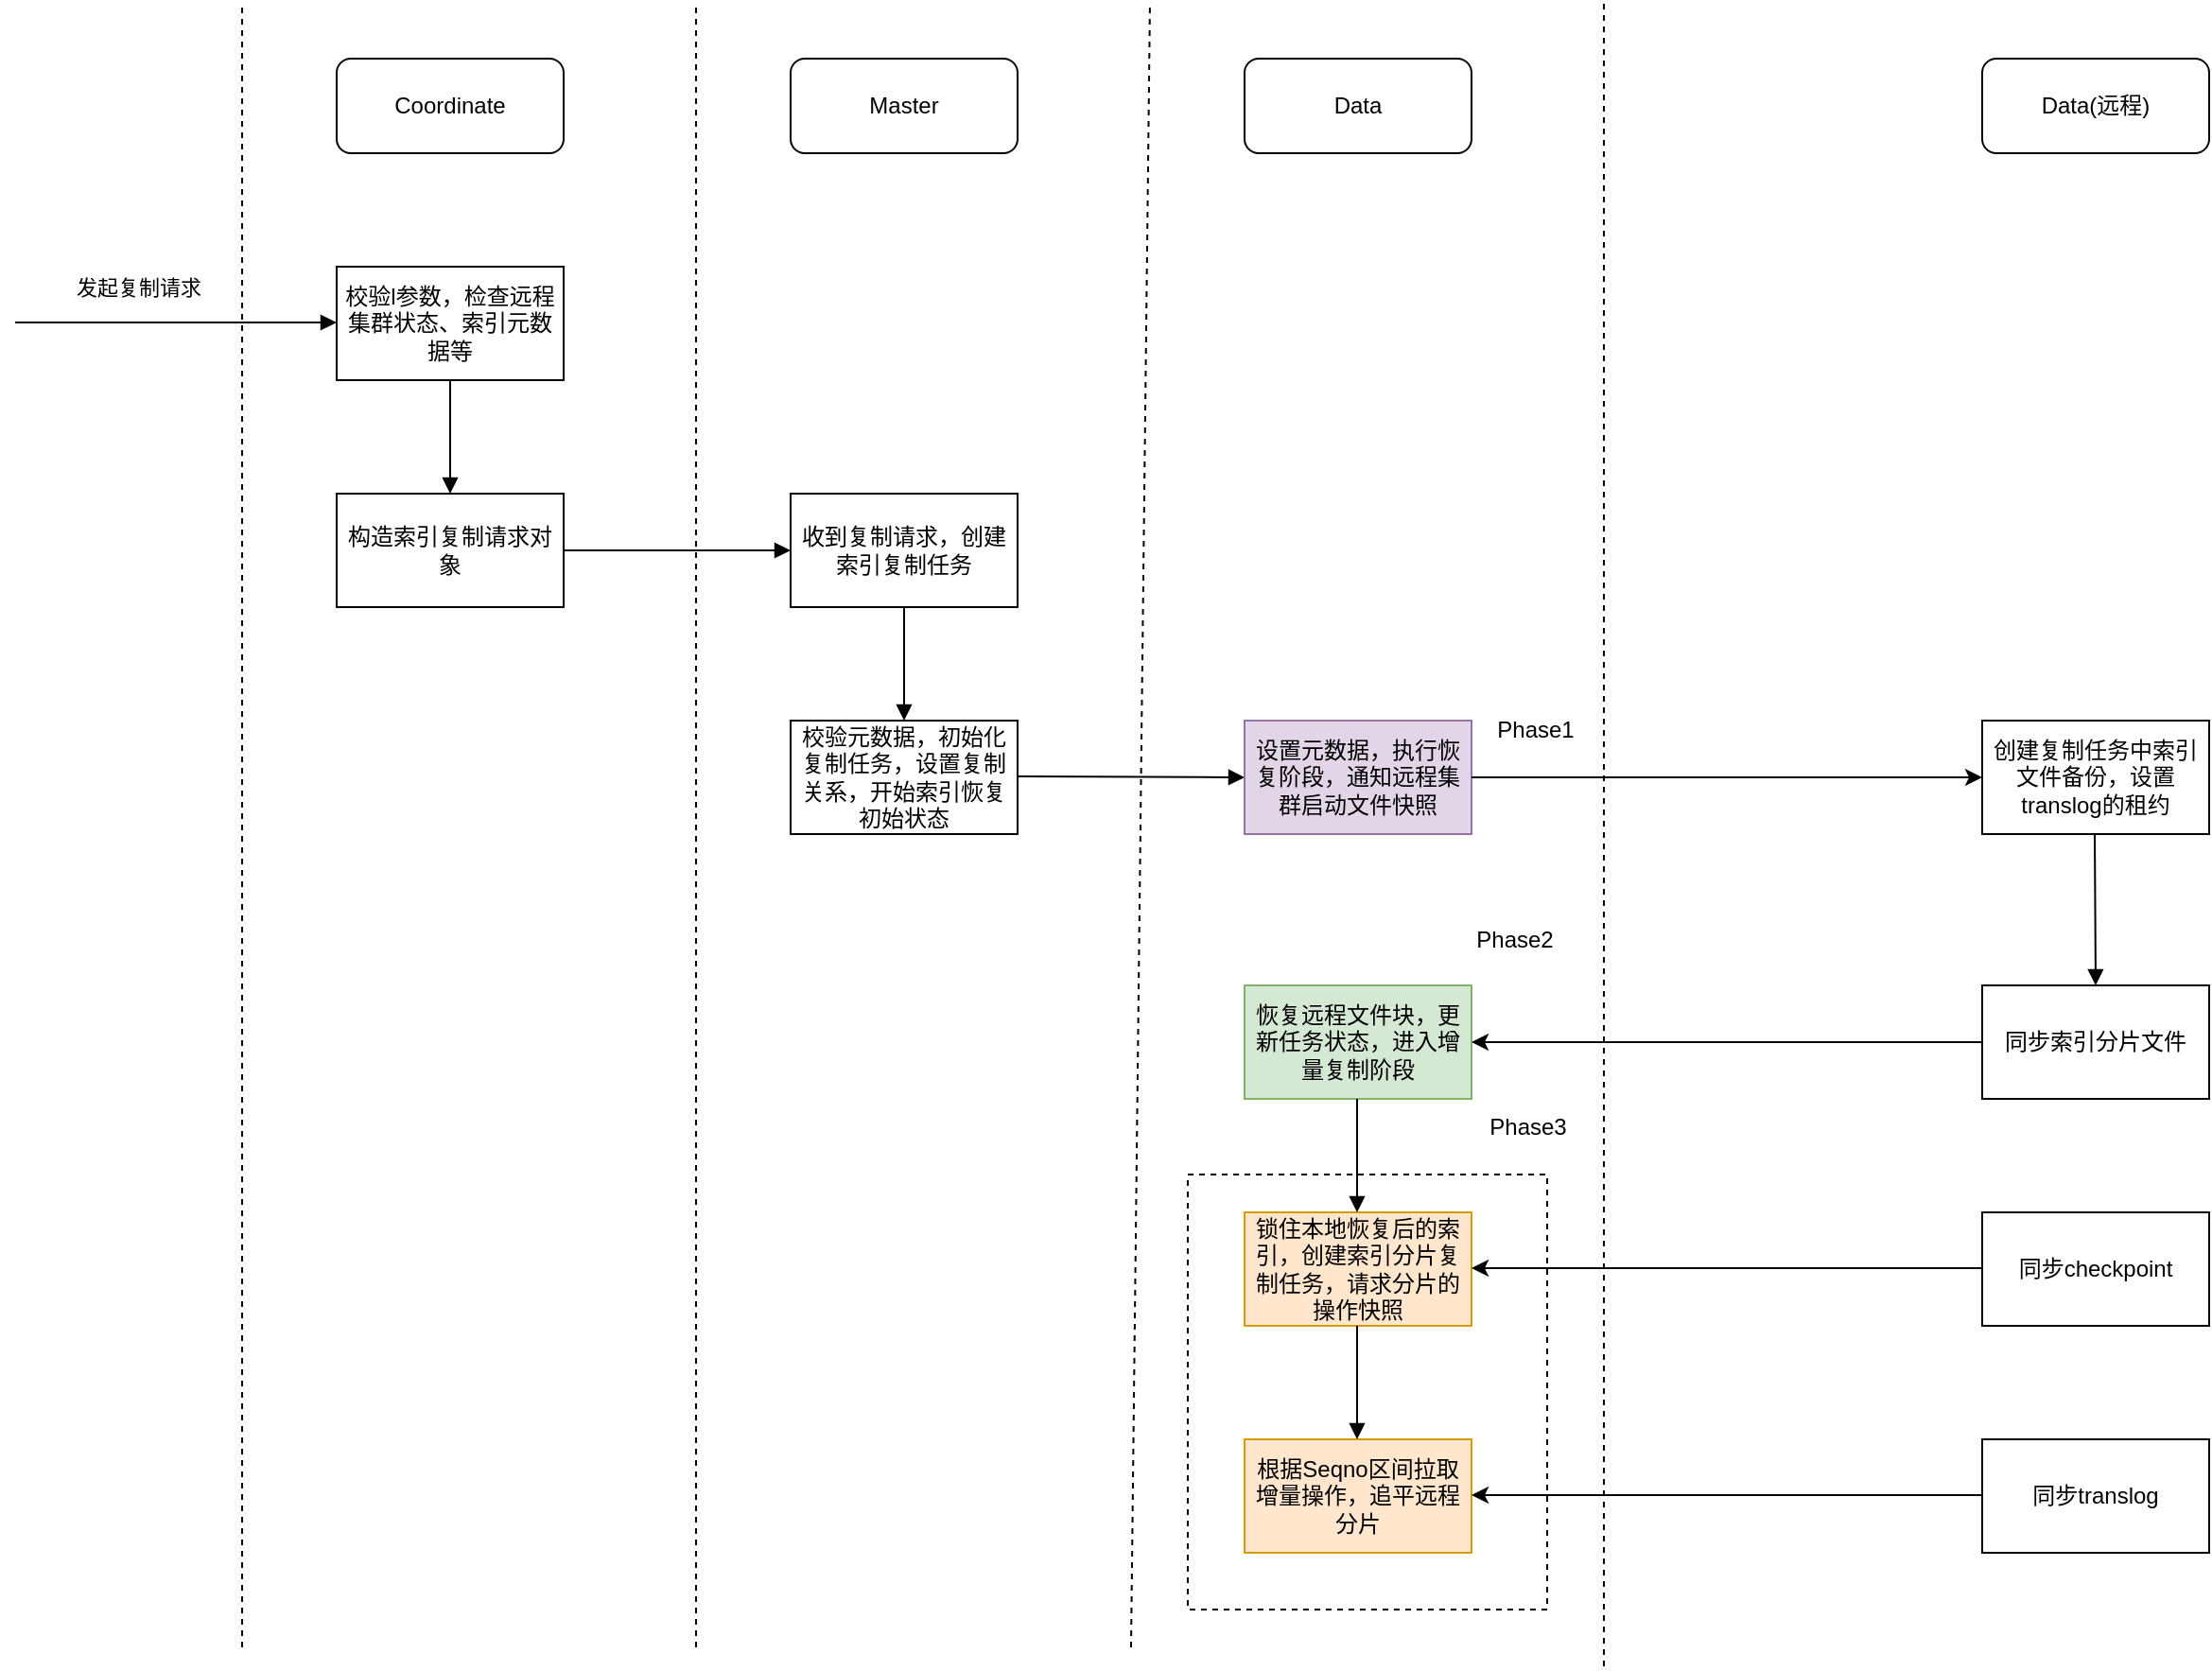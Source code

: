 <mxfile version="20.5.3" type="github">
  <diagram id="kgpKYQtTHZ0yAKxKKP6v" name="Page-1">
    <mxGraphModel dx="1783" dy="993" grid="0" gridSize="10" guides="1" tooltips="1" connect="1" arrows="1" fold="1" page="0" pageScale="1" pageWidth="1169" pageHeight="1654" math="0" shadow="0">
      <root>
        <mxCell id="0" />
        <mxCell id="1" parent="0" />
        <mxCell id="Iq0vz-vZi5H4jPWASZ7c-33" value="" style="rounded=0;whiteSpace=wrap;html=1;dashed=1;" parent="1" vertex="1">
          <mxGeometry x="660" y="700" width="190" height="230" as="geometry" />
        </mxCell>
        <mxCell id="PM9TSfu3fzQXG_fMd-_V-1" value="" style="endArrow=none;html=1;rounded=0;dashed=1;" parent="1" edge="1">
          <mxGeometry width="50" height="50" relative="1" as="geometry">
            <mxPoint x="160" y="950" as="sourcePoint" />
            <mxPoint x="160" y="80" as="targetPoint" />
          </mxGeometry>
        </mxCell>
        <mxCell id="PM9TSfu3fzQXG_fMd-_V-2" value="Coordinate" style="rounded=1;whiteSpace=wrap;html=1;" parent="1" vertex="1">
          <mxGeometry x="210" y="110" width="120" height="50" as="geometry" />
        </mxCell>
        <mxCell id="PM9TSfu3fzQXG_fMd-_V-3" value="" style="endArrow=none;html=1;rounded=0;dashed=1;" parent="1" edge="1">
          <mxGeometry width="50" height="50" relative="1" as="geometry">
            <mxPoint x="630" y="950" as="sourcePoint" />
            <mxPoint x="640" y="80" as="targetPoint" />
          </mxGeometry>
        </mxCell>
        <mxCell id="PM9TSfu3fzQXG_fMd-_V-11" style="edgeStyle=orthogonalEdgeStyle;rounded=0;orthogonalLoop=1;jettySize=auto;html=1;exitX=1;exitY=0.5;exitDx=0;exitDy=0;entryX=0;entryY=0.5;entryDx=0;entryDy=0;endArrow=block;endFill=1;" parent="1" source="PM9TSfu3fzQXG_fMd-_V-4" target="PM9TSfu3fzQXG_fMd-_V-10" edge="1">
          <mxGeometry relative="1" as="geometry" />
        </mxCell>
        <mxCell id="PM9TSfu3fzQXG_fMd-_V-4" value="构造索引复制请求对象" style="rounded=0;whiteSpace=wrap;html=1;" parent="1" vertex="1">
          <mxGeometry x="210" y="340" width="120" height="60" as="geometry" />
        </mxCell>
        <mxCell id="PM9TSfu3fzQXG_fMd-_V-5" value="" style="endArrow=block;html=1;rounded=0;endFill=1;" parent="1" edge="1">
          <mxGeometry relative="1" as="geometry">
            <mxPoint x="40" y="249.5" as="sourcePoint" />
            <mxPoint x="210" y="249.5" as="targetPoint" />
            <Array as="points">
              <mxPoint x="160" y="249.5" />
            </Array>
          </mxGeometry>
        </mxCell>
        <mxCell id="PM9TSfu3fzQXG_fMd-_V-6" value="发起复制请求" style="edgeLabel;resizable=0;html=1;align=center;verticalAlign=middle;" parent="PM9TSfu3fzQXG_fMd-_V-5" connectable="0" vertex="1">
          <mxGeometry relative="1" as="geometry">
            <mxPoint x="-20" y="-19" as="offset" />
          </mxGeometry>
        </mxCell>
        <mxCell id="PM9TSfu3fzQXG_fMd-_V-7" value="Master" style="rounded=1;whiteSpace=wrap;html=1;" parent="1" vertex="1">
          <mxGeometry x="450" y="110" width="120" height="50" as="geometry" />
        </mxCell>
        <mxCell id="PM9TSfu3fzQXG_fMd-_V-9" style="edgeStyle=orthogonalEdgeStyle;rounded=0;orthogonalLoop=1;jettySize=auto;html=1;exitX=0.5;exitY=1;exitDx=0;exitDy=0;entryX=0.5;entryY=0;entryDx=0;entryDy=0;endArrow=block;endFill=1;" parent="1" source="PM9TSfu3fzQXG_fMd-_V-8" target="PM9TSfu3fzQXG_fMd-_V-4" edge="1">
          <mxGeometry relative="1" as="geometry" />
        </mxCell>
        <mxCell id="PM9TSfu3fzQXG_fMd-_V-8" value="校验l参数，检查远程集群状态、索引元数据等" style="rounded=0;whiteSpace=wrap;html=1;" parent="1" vertex="1">
          <mxGeometry x="210" y="220" width="120" height="60" as="geometry" />
        </mxCell>
        <mxCell id="PM9TSfu3fzQXG_fMd-_V-13" style="edgeStyle=orthogonalEdgeStyle;rounded=0;orthogonalLoop=1;jettySize=auto;html=1;exitX=0.5;exitY=1;exitDx=0;exitDy=0;entryX=0.5;entryY=0;entryDx=0;entryDy=0;endArrow=block;endFill=1;" parent="1" source="PM9TSfu3fzQXG_fMd-_V-10" edge="1">
          <mxGeometry relative="1" as="geometry">
            <mxPoint x="510" y="460" as="targetPoint" />
          </mxGeometry>
        </mxCell>
        <mxCell id="PM9TSfu3fzQXG_fMd-_V-10" value="收到复制请求，创建索引复制任务" style="rounded=0;whiteSpace=wrap;html=1;" parent="1" vertex="1">
          <mxGeometry x="450" y="340" width="120" height="60" as="geometry" />
        </mxCell>
        <mxCell id="PM9TSfu3fzQXG_fMd-_V-14" value="" style="endArrow=none;html=1;rounded=0;dashed=1;" parent="1" edge="1">
          <mxGeometry width="50" height="50" relative="1" as="geometry">
            <mxPoint x="400" y="950" as="sourcePoint" />
            <mxPoint x="400" y="80" as="targetPoint" />
          </mxGeometry>
        </mxCell>
        <mxCell id="PM9TSfu3fzQXG_fMd-_V-15" value="Data" style="rounded=1;whiteSpace=wrap;html=1;" parent="1" vertex="1">
          <mxGeometry x="690" y="110" width="120" height="50" as="geometry" />
        </mxCell>
        <mxCell id="Iq0vz-vZi5H4jPWASZ7c-3" value="Data(远程)" style="rounded=1;whiteSpace=wrap;html=1;" parent="1" vertex="1">
          <mxGeometry x="1080" y="110" width="120" height="50" as="geometry" />
        </mxCell>
        <mxCell id="Iq0vz-vZi5H4jPWASZ7c-4" value="" style="endArrow=none;html=1;rounded=0;dashed=1;" parent="1" edge="1">
          <mxGeometry width="50" height="50" relative="1" as="geometry">
            <mxPoint x="880" y="960" as="sourcePoint" />
            <mxPoint x="880" y="80" as="targetPoint" />
          </mxGeometry>
        </mxCell>
        <mxCell id="Iq0vz-vZi5H4jPWASZ7c-6" value="校验元数据，初始化复制任务，设置复制关系，开始索引恢复初始状态" style="rounded=0;whiteSpace=wrap;html=1;" parent="1" vertex="1">
          <mxGeometry x="450" y="460" width="120" height="60" as="geometry" />
        </mxCell>
        <mxCell id="Iq0vz-vZi5H4jPWASZ7c-7" style="edgeStyle=orthogonalEdgeStyle;rounded=0;orthogonalLoop=1;jettySize=auto;html=1;exitX=1;exitY=0.5;exitDx=0;exitDy=0;entryX=0;entryY=0.5;entryDx=0;entryDy=0;endArrow=block;endFill=1;" parent="1" target="Iq0vz-vZi5H4jPWASZ7c-9" edge="1">
          <mxGeometry relative="1" as="geometry">
            <mxPoint x="570" y="489.5" as="sourcePoint" />
            <mxPoint x="690" y="489.5" as="targetPoint" />
          </mxGeometry>
        </mxCell>
        <mxCell id="Iq0vz-vZi5H4jPWASZ7c-9" value="设置元数据，执行恢复阶段，通知远程集群启动文件快照" style="rounded=0;whiteSpace=wrap;html=1;fillColor=#e1d5e7;strokeColor=#9673a6;" parent="1" vertex="1">
          <mxGeometry x="690" y="460" width="120" height="60" as="geometry" />
        </mxCell>
        <mxCell id="Iq0vz-vZi5H4jPWASZ7c-10" value="恢复远程文件块，更新任务状态，进入增量复制阶段" style="rounded=0;whiteSpace=wrap;html=1;fillColor=#d5e8d4;strokeColor=#82b366;" parent="1" vertex="1">
          <mxGeometry x="690" y="600" width="120" height="60" as="geometry" />
        </mxCell>
        <mxCell id="Iq0vz-vZi5H4jPWASZ7c-12" value="同步索引分片文件" style="rounded=0;whiteSpace=wrap;html=1;" parent="1" vertex="1">
          <mxGeometry x="1080" y="600" width="120" height="60" as="geometry" />
        </mxCell>
        <mxCell id="Iq0vz-vZi5H4jPWASZ7c-14" value="创建复制任务中索引文件备份，设置translog的租约" style="rounded=0;whiteSpace=wrap;html=1;" parent="1" vertex="1">
          <mxGeometry x="1080" y="460" width="120" height="60" as="geometry" />
        </mxCell>
        <mxCell id="Iq0vz-vZi5H4jPWASZ7c-16" value="" style="endArrow=classic;html=1;rounded=0;entryX=0;entryY=0.5;entryDx=0;entryDy=0;exitX=1;exitY=0.5;exitDx=0;exitDy=0;" parent="1" source="Iq0vz-vZi5H4jPWASZ7c-9" target="Iq0vz-vZi5H4jPWASZ7c-14" edge="1">
          <mxGeometry width="50" height="50" relative="1" as="geometry">
            <mxPoint x="890" y="520" as="sourcePoint" />
            <mxPoint x="940" y="470" as="targetPoint" />
          </mxGeometry>
        </mxCell>
        <mxCell id="Iq0vz-vZi5H4jPWASZ7c-17" style="edgeStyle=orthogonalEdgeStyle;rounded=0;orthogonalLoop=1;jettySize=auto;html=1;exitX=0.5;exitY=1;exitDx=0;exitDy=0;entryX=0.5;entryY=0;entryDx=0;entryDy=0;endArrow=block;endFill=1;" parent="1" target="Iq0vz-vZi5H4jPWASZ7c-12" edge="1">
          <mxGeometry relative="1" as="geometry">
            <mxPoint x="1139.5" y="520" as="sourcePoint" />
            <mxPoint x="1139.5" y="580" as="targetPoint" />
          </mxGeometry>
        </mxCell>
        <mxCell id="Iq0vz-vZi5H4jPWASZ7c-18" value="" style="endArrow=classic;html=1;rounded=0;exitX=0;exitY=0.5;exitDx=0;exitDy=0;entryX=1;entryY=0.5;entryDx=0;entryDy=0;" parent="1" source="Iq0vz-vZi5H4jPWASZ7c-12" target="Iq0vz-vZi5H4jPWASZ7c-10" edge="1">
          <mxGeometry width="50" height="50" relative="1" as="geometry">
            <mxPoint x="810" y="680" as="sourcePoint" />
            <mxPoint x="880.711" y="630" as="targetPoint" />
          </mxGeometry>
        </mxCell>
        <mxCell id="Iq0vz-vZi5H4jPWASZ7c-19" value="锁住本地恢复后的索引，创建索引分片复制任务，请求分片的操作快照" style="rounded=0;whiteSpace=wrap;html=1;fillColor=#ffe6cc;strokeColor=#d79b00;" parent="1" vertex="1">
          <mxGeometry x="690" y="720" width="120" height="60" as="geometry" />
        </mxCell>
        <mxCell id="Iq0vz-vZi5H4jPWASZ7c-22" style="edgeStyle=orthogonalEdgeStyle;rounded=0;orthogonalLoop=1;jettySize=auto;html=1;exitX=0.5;exitY=1;exitDx=0;exitDy=0;entryX=0.5;entryY=0;entryDx=0;entryDy=0;endArrow=block;endFill=1;" parent="1" edge="1">
          <mxGeometry relative="1" as="geometry">
            <mxPoint x="749.5" y="660" as="sourcePoint" />
            <mxPoint x="749.5" y="720" as="targetPoint" />
          </mxGeometry>
        </mxCell>
        <mxCell id="Iq0vz-vZi5H4jPWASZ7c-23" value="同步checkpoint" style="rounded=0;whiteSpace=wrap;html=1;" parent="1" vertex="1">
          <mxGeometry x="1080" y="720" width="120" height="60" as="geometry" />
        </mxCell>
        <mxCell id="Iq0vz-vZi5H4jPWASZ7c-24" value="" style="endArrow=classic;html=1;rounded=0;exitX=0;exitY=0.5;exitDx=0;exitDy=0;entryX=1;entryY=0.5;entryDx=0;entryDy=0;" parent="1" edge="1">
          <mxGeometry width="50" height="50" relative="1" as="geometry">
            <mxPoint x="1080" y="749.5" as="sourcePoint" />
            <mxPoint x="810" y="749.5" as="targetPoint" />
          </mxGeometry>
        </mxCell>
        <mxCell id="Iq0vz-vZi5H4jPWASZ7c-25" value="根据Seqno区间拉取增量操作，追平远程分片" style="rounded=0;whiteSpace=wrap;html=1;fillColor=#ffe6cc;strokeColor=#d79b00;" parent="1" vertex="1">
          <mxGeometry x="690" y="840" width="120" height="60" as="geometry" />
        </mxCell>
        <mxCell id="Iq0vz-vZi5H4jPWASZ7c-27" value="同步translog" style="rounded=0;whiteSpace=wrap;html=1;" parent="1" vertex="1">
          <mxGeometry x="1080" y="840" width="120" height="60" as="geometry" />
        </mxCell>
        <mxCell id="Iq0vz-vZi5H4jPWASZ7c-29" style="edgeStyle=orthogonalEdgeStyle;rounded=0;orthogonalLoop=1;jettySize=auto;html=1;exitX=0.5;exitY=1;exitDx=0;exitDy=0;entryX=0.5;entryY=0;entryDx=0;entryDy=0;endArrow=block;endFill=1;" parent="1" edge="1">
          <mxGeometry relative="1" as="geometry">
            <mxPoint x="749.5" y="780" as="sourcePoint" />
            <mxPoint x="749.5" y="840" as="targetPoint" />
          </mxGeometry>
        </mxCell>
        <mxCell id="Iq0vz-vZi5H4jPWASZ7c-30" value="" style="endArrow=classic;html=1;rounded=0;exitX=0;exitY=0.5;exitDx=0;exitDy=0;entryX=1;entryY=0.5;entryDx=0;entryDy=0;" parent="1" edge="1">
          <mxGeometry width="50" height="50" relative="1" as="geometry">
            <mxPoint x="1080" y="869.5" as="sourcePoint" />
            <mxPoint x="810" y="869.5" as="targetPoint" />
          </mxGeometry>
        </mxCell>
        <mxCell id="SruB7uLa4Ra1NYdtkytr-1" value="Phase1" style="text;html=1;strokeColor=none;fillColor=none;align=center;verticalAlign=middle;whiteSpace=wrap;rounded=0;" vertex="1" parent="1">
          <mxGeometry x="814" y="450" width="60" height="30" as="geometry" />
        </mxCell>
        <mxCell id="SruB7uLa4Ra1NYdtkytr-2" value="Phase2" style="text;html=1;strokeColor=none;fillColor=none;align=center;verticalAlign=middle;whiteSpace=wrap;rounded=0;" vertex="1" parent="1">
          <mxGeometry x="803" y="561" width="60" height="30" as="geometry" />
        </mxCell>
        <mxCell id="SruB7uLa4Ra1NYdtkytr-3" value="Phase3" style="text;html=1;strokeColor=none;fillColor=none;align=center;verticalAlign=middle;whiteSpace=wrap;rounded=0;" vertex="1" parent="1">
          <mxGeometry x="810" y="660" width="60" height="30" as="geometry" />
        </mxCell>
      </root>
    </mxGraphModel>
  </diagram>
</mxfile>

